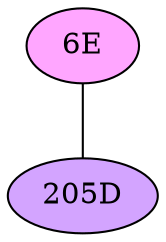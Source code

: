 // The Round Table
graph {
	"6E" [fillcolor="#FFA6FF" style=radial]
	"205D" [fillcolor="#D3A4FF" style=radial]
	"6E" -- "205D" [penwidth=1]
}

